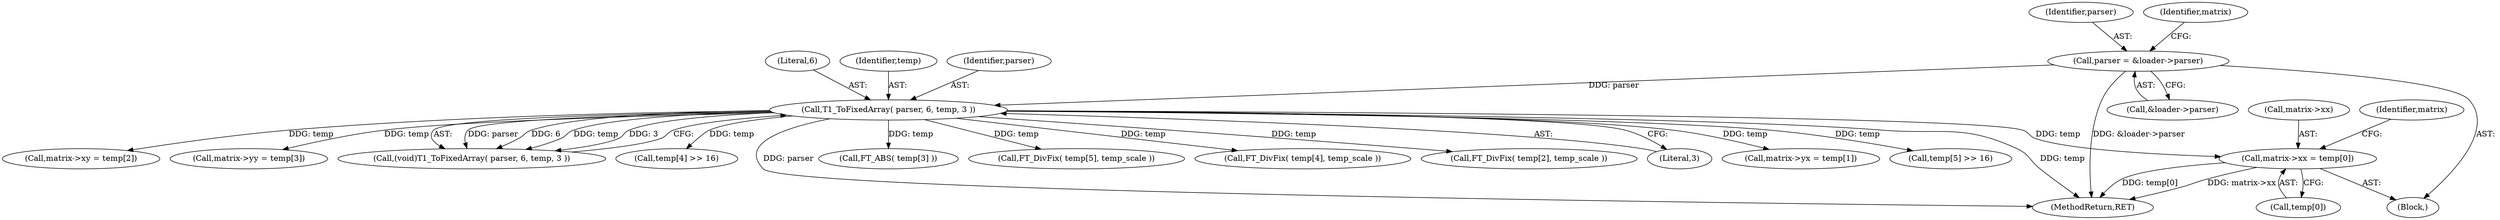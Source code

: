 digraph "1_savannah_8b281f83e8516535756f92dbf90940ac44bd45e1_1@array" {
"1000157" [label="(Call,matrix->xx = temp[0])"];
"1000146" [label="(Call,T1_ToFixedArray( parser, 6, temp, 3 ))"];
"1000109" [label="(Call,parser = &loader->parser)"];
"1000161" [label="(Call,temp[0])"];
"1000150" [label="(Literal,3)"];
"1000166" [label="(Identifier,matrix)"];
"1000164" [label="(Call,matrix->yx = temp[1])"];
"1000198" [label="(Call,temp[5] >> 16)"];
"1000110" [label="(Identifier,parser)"];
"1000171" [label="(Call,matrix->xy = temp[2])"];
"1000157" [label="(Call,matrix->xx = temp[0])"];
"1000178" [label="(Call,matrix->yy = temp[3])"];
"1000144" [label="(Call,(void)T1_ToFixedArray( parser, 6, temp, 3 ))"];
"1000117" [label="(Identifier,matrix)"];
"1000189" [label="(Call,temp[4] >> 16)"];
"1000107" [label="(Block,)"];
"1000146" [label="(Call,T1_ToFixedArray( parser, 6, temp, 3 ))"];
"1000111" [label="(Call,&loader->parser)"];
"1000235" [label="(MethodReturn,RET)"];
"1000158" [label="(Call,matrix->xx)"];
"1000148" [label="(Literal,6)"];
"1000149" [label="(Identifier,temp)"];
"1000153" [label="(Call,FT_ABS( temp[3] ))"];
"1000109" [label="(Call,parser = &loader->parser)"];
"1000225" [label="(Call,FT_DivFix( temp[5], temp_scale ))"];
"1000216" [label="(Call,FT_DivFix( temp[4], temp_scale ))"];
"1000147" [label="(Identifier,parser)"];
"1000207" [label="(Call,FT_DivFix( temp[2], temp_scale ))"];
"1000157" -> "1000107"  [label="AST: "];
"1000157" -> "1000161"  [label="CFG: "];
"1000158" -> "1000157"  [label="AST: "];
"1000161" -> "1000157"  [label="AST: "];
"1000166" -> "1000157"  [label="CFG: "];
"1000157" -> "1000235"  [label="DDG: matrix->xx"];
"1000157" -> "1000235"  [label="DDG: temp[0]"];
"1000146" -> "1000157"  [label="DDG: temp"];
"1000146" -> "1000144"  [label="AST: "];
"1000146" -> "1000150"  [label="CFG: "];
"1000147" -> "1000146"  [label="AST: "];
"1000148" -> "1000146"  [label="AST: "];
"1000149" -> "1000146"  [label="AST: "];
"1000150" -> "1000146"  [label="AST: "];
"1000144" -> "1000146"  [label="CFG: "];
"1000146" -> "1000235"  [label="DDG: temp"];
"1000146" -> "1000235"  [label="DDG: parser"];
"1000146" -> "1000144"  [label="DDG: parser"];
"1000146" -> "1000144"  [label="DDG: 6"];
"1000146" -> "1000144"  [label="DDG: temp"];
"1000146" -> "1000144"  [label="DDG: 3"];
"1000109" -> "1000146"  [label="DDG: parser"];
"1000146" -> "1000153"  [label="DDG: temp"];
"1000146" -> "1000164"  [label="DDG: temp"];
"1000146" -> "1000171"  [label="DDG: temp"];
"1000146" -> "1000178"  [label="DDG: temp"];
"1000146" -> "1000189"  [label="DDG: temp"];
"1000146" -> "1000198"  [label="DDG: temp"];
"1000146" -> "1000207"  [label="DDG: temp"];
"1000146" -> "1000216"  [label="DDG: temp"];
"1000146" -> "1000225"  [label="DDG: temp"];
"1000109" -> "1000107"  [label="AST: "];
"1000109" -> "1000111"  [label="CFG: "];
"1000110" -> "1000109"  [label="AST: "];
"1000111" -> "1000109"  [label="AST: "];
"1000117" -> "1000109"  [label="CFG: "];
"1000109" -> "1000235"  [label="DDG: &loader->parser"];
}

